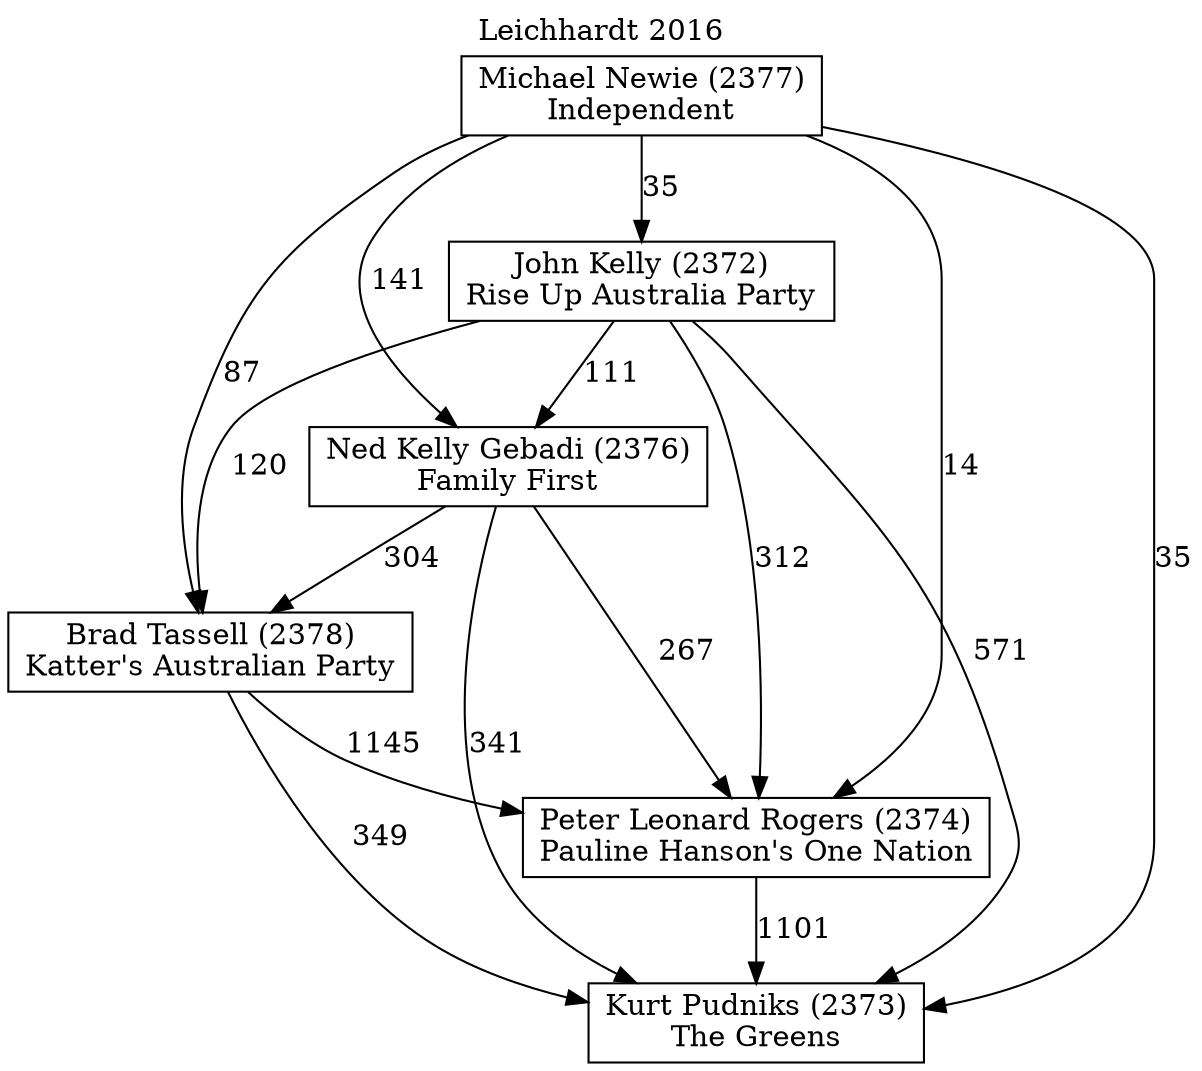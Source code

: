 // House preference flow
digraph "Kurt Pudniks (2373)_Leichhardt_2016" {
	graph [label="Leichhardt 2016" labelloc=t mclimit=10]
	node [shape=box]
	"Brad Tassell (2378)" [label="Brad Tassell (2378)
Katter's Australian Party"]
	"Peter Leonard Rogers (2374)" [label="Peter Leonard Rogers (2374)
Pauline Hanson's One Nation"]
	"Ned Kelly Gebadi (2376)" [label="Ned Kelly Gebadi (2376)
Family First"]
	"Kurt Pudniks (2373)" [label="Kurt Pudniks (2373)
The Greens"]
	"John Kelly (2372)" [label="John Kelly (2372)
Rise Up Australia Party"]
	"Michael Newie (2377)" [label="Michael Newie (2377)
Independent"]
	"Ned Kelly Gebadi (2376)" -> "Kurt Pudniks (2373)" [label=341]
	"Michael Newie (2377)" -> "Brad Tassell (2378)" [label=87]
	"Peter Leonard Rogers (2374)" -> "Kurt Pudniks (2373)" [label=1101]
	"Michael Newie (2377)" -> "John Kelly (2372)" [label=35]
	"John Kelly (2372)" -> "Ned Kelly Gebadi (2376)" [label=111]
	"Ned Kelly Gebadi (2376)" -> "Peter Leonard Rogers (2374)" [label=267]
	"John Kelly (2372)" -> "Kurt Pudniks (2373)" [label=571]
	"Michael Newie (2377)" -> "Kurt Pudniks (2373)" [label=35]
	"Brad Tassell (2378)" -> "Peter Leonard Rogers (2374)" [label=1145]
	"Ned Kelly Gebadi (2376)" -> "Brad Tassell (2378)" [label=304]
	"Brad Tassell (2378)" -> "Kurt Pudniks (2373)" [label=349]
	"Michael Newie (2377)" -> "Ned Kelly Gebadi (2376)" [label=141]
	"Michael Newie (2377)" -> "Peter Leonard Rogers (2374)" [label=14]
	"John Kelly (2372)" -> "Peter Leonard Rogers (2374)" [label=312]
	"John Kelly (2372)" -> "Brad Tassell (2378)" [label=120]
}
